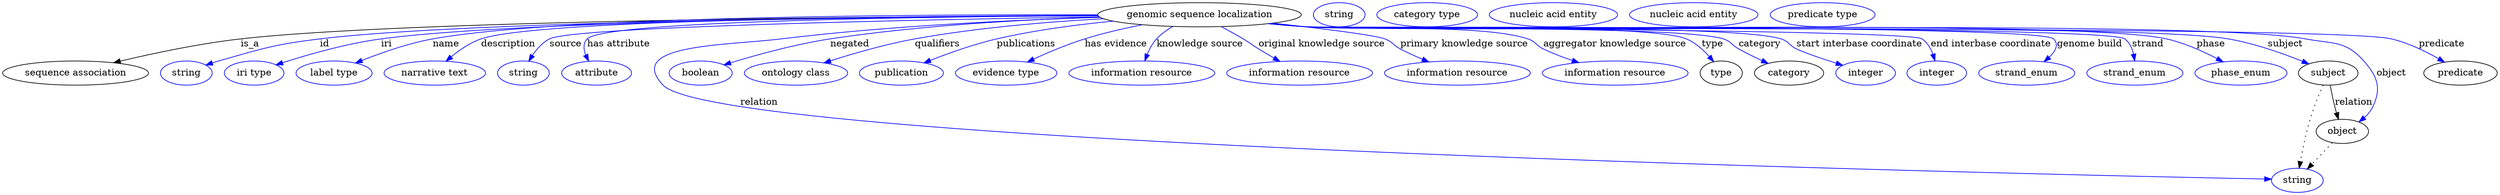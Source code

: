 digraph {
	graph [bb="0,0,3713.1,283"];
	node [label="\N"];
	"genomic sequence localization"	[height=0.5,
		label="genomic sequence localization",
		pos="1780.5,265",
		width=4.2066];
	"sequence association"	[height=0.5,
		pos="108.54,178",
		width=3.015];
	"genomic sequence localization" -> "sequence association"	[label=is_a,
		lp="368.54,221.5",
		pos="e,165.25,193.49 1629.2,263.65 1314.3,262.38 597.54,256.46 354.54,229 293.16,222.06 224.34,207.48 175.13,195.85"];
	id	[color=blue,
		height=0.5,
		label=string,
		pos="273.54,178",
		width=1.0652];
	"genomic sequence localization" -> id	[color=blue,
		label=id,
		lp="479.54,221.5",
		pos="e,302.54,189.93 1629.5,263.53 1334.6,262.03 692.13,255.69 472.54,229 404.35,220.71 387.6,214.84 321.54,196 318.44,195.12 315.24,\
194.14 312.05,193.11",
		style=solid];
	iri	[color=blue,
		height=0.5,
		label="iri type",
		pos="374.54,178",
		width=1.2277];
	"genomic sequence localization" -> iri	[color=blue,
		label=iri,
		lp="571.54,221.5",
		pos="e,407.15,190.3 1629.5,263.6 1350.6,262.2 764.98,256.03 563.54,229 512.12,222.1 454.73,205.62 416.83,193.45",
		style=solid];
	name	[color=blue,
		height=0.5,
		label="label type",
		pos="493.54,178",
		width=1.5707];
	"genomic sequence localization" -> name	[color=blue,
		label=name,
		lp="660.54,221.5",
		pos="e,525.5,192.96 1628.9,264.91 1363.6,265.57 825.57,262.53 640.54,229 603.84,222.35 563.87,208.28 534.89,196.76",
		style=solid];
	description	[color=blue,
		height=0.5,
		label="narrative text",
		pos="643.54,178",
		width=2.0943];
	"genomic sequence localization" -> description	[color=blue,
		label=description,
		lp="753.04,221.5",
		pos="e,660.31,195.62 1629.2,263.94 1355,263.11 796.76,257.84 712.54,229 696.12,223.38 680.26,212.41 667.9,202.18",
		style=solid];
	source	[color=blue,
		height=0.5,
		label=string,
		pos="775.54,178",
		width=1.0652];
	"genomic sequence localization" -> source	[color=blue,
		label=source,
		lp="837.54,221.5",
		pos="e,783.26,195.67 1631.3,261.94 1368.9,257.84 849.11,247.45 813.54,229 803.13,223.6 794.75,213.9 788.54,204.48",
		style=solid];
	"has attribute"	[color=blue,
		height=0.5,
		label=attribute,
		pos="883.54,178",
		width=1.4443];
	"genomic sequence localization" -> "has attribute"	[color=blue,
		label="has attribute",
		lp="916.54,221.5",
		pos="e,871.59,195.84 1629.3,263.59 1377.1,262.15 895.4,255.87 869.54,229 863.36,222.58 864.04,213.67 867.2,205.14",
		style=solid];
	relation	[color=blue,
		height=0.5,
		label=string,
		pos="3415.5,18",
		width=1.0652];
	"genomic sequence localization" -> relation	[color=blue,
		label=relation,
		lp="1125.5,134.5",
		pos="e,3377.3,19.737 1632.5,261.1 1505.9,257.34 1319.2,248.7 1157.5,229 1074.5,218.89 925.16,220.8 982.54,160 1067.5,69.962 3031.3,26.693 \
3367,19.944",
		style=solid];
	negated	[color=blue,
		height=0.5,
		label=boolean,
		pos="1038.5,178",
		width=1.2999];
	"genomic sequence localization" -> negated	[color=blue,
		label=negated,
		lp="1259.5,221.5",
		pos="e,1073.1,190.35 1631.9,261.48 1520.8,257.92 1365.5,249.39 1230.5,229 1179.1,221.23 1121.5,205.23 1083,193.41",
		style=solid];
	qualifiers	[color=blue,
		height=0.5,
		label="ontology class",
		pos="1179.5,178",
		width=2.1304];
	"genomic sequence localization" -> qualifiers	[color=blue,
		label=qualifiers,
		lp="1390,221.5",
		pos="e,1221.2,193.24 1637.3,259.06 1554.7,254.5 1449.2,245.75 1356.5,229 1313.5,221.21 1265.8,207.42 1230.7,196.3",
		style=solid];
	publications	[color=blue,
		height=0.5,
		label=publication,
		pos="1336.5,178",
		width=1.7332];
	"genomic sequence localization" -> publications	[color=blue,
		label=publications,
		lp="1522.5,221.5",
		pos="e,1370.1,193.2 1652,255.47 1598,250.25 1534.7,241.98 1478.5,229 1444.5,221.13 1407.3,207.84 1379.5,196.94",
		style=solid];
	"has evidence"	[color=blue,
		height=0.5,
		label="evidence type",
		pos="1492.5,178",
		width=2.0943];
	"genomic sequence localization" -> "has evidence"	[color=blue,
		label="has evidence",
		lp="1656,221.5",
		pos="e,1524.2,194.58 1695.3,250.07 1667.7,244.62 1637,237.59 1609.5,229 1583.5,220.87 1555.4,208.96 1533.3,198.81",
		style=solid];
	"knowledge source"	[color=blue,
		height=0.5,
		label="information resource",
		pos="1694.5,178",
		width=3.015];
	"genomic sequence localization" -> "knowledge source"	[color=blue,
		label="knowledge source",
		lp="1781,221.5",
		pos="e,1699.1,196.34 1740.8,247.51 1732,242.53 1723.3,236.37 1716.5,229 1710.5,222.44 1706,213.97 1702.6,205.88",
		style=solid];
	"original knowledge source"	[color=blue,
		height=0.5,
		label="information resource",
		pos="1929.5,178",
		width=3.015];
	"genomic sequence localization" -> "original knowledge source"	[color=blue,
		label="original knowledge source",
		lp="1962.5,221.5",
		pos="e,1900.2,195.4 1812.9,247.26 1823.4,241.64 1835.1,235.22 1845.5,229 1856,222.77 1858.1,220.37 1868.5,214 1875.9,209.51 1883.8,204.84 \
1891.4,200.43",
		style=solid];
	"primary knowledge source"	[color=blue,
		height=0.5,
		label="information resource",
		pos="2164.5,178",
		width=3.015];
	"genomic sequence localization" -> "primary knowledge source"	[color=blue,
		label="primary knowledge source",
		lp="2174.5,221.5",
		pos="e,2121.9,194.74 1889.8,252.5 1959.9,244.71 2040.7,234.82 2056.5,229 2068,224.79 2068.7,219.68 2079.5,214 2089.9,208.54 2101.3,203.33 \
2112.4,198.68",
		style=solid];
	"aggregator knowledge source"	[color=blue,
		height=0.5,
		label="information resource",
		pos="2399.5,178",
		width=3.015];
	"genomic sequence localization" -> "aggregator knowledge source"	[color=blue,
		label="aggregator knowledge source",
		lp="2399,221.5",
		pos="e,2345.4,193.68 1886.1,252.08 1904.6,250.22 1923.6,248.44 1941.5,247 2014.3,241.17 2200.2,251.71 2269.5,229 2281.1,225.2 2281.5,\
219.28 2292.5,214 2306.1,207.51 2321.1,201.77 2335.5,196.91",
		style=solid];
	type	[height=0.5,
		pos="2557.5,178",
		width=0.86659];
	"genomic sequence localization" -> type	[color=blue,
		label=type,
		lp="2544.5,221.5",
		pos="e,2546.3,194.83 1884.8,251.86 1903.7,249.99 1923.2,248.26 1941.5,247 2004.1,242.71 2447.8,253.35 2505.5,229 2518.8,223.4 2530.7,\
212.71 2539.7,202.65",
		style=solid];
	category	[height=0.5,
		pos="2658.5,178",
		width=1.4263];
	"genomic sequence localization" -> category	[color=blue,
		label=category,
		lp="2615,221.5",
		pos="e,2627.4,192.34 1884.4,251.86 1903.4,249.98 1923,248.24 1941.5,247 2010.2,242.38 2494.9,249.56 2560.5,229 2572.2,225.35 2572.9,219.93 \
2583.5,214 2594.5,207.89 2606.8,201.87 2618.1,196.59",
		style=solid];
	"start interbase coordinate"	[color=blue,
		height=0.5,
		label=integer,
		pos="2772.5,178",
		width=1.2277];
	"genomic sequence localization" -> "start interbase coordinate"	[color=blue,
		label="start interbase coordinate",
		lp="2763,221.5",
		pos="e,2738.4,189.57 1884.4,251.81 1903.4,249.93 1923,248.21 1941.5,247 2019.7,241.88 2571.7,252.28 2646.5,229 2658.2,225.37 2658.6,219.34 \
2669.5,214 2680.4,208.74 2705.9,200.06 2728.8,192.65",
		style=solid];
	"end interbase coordinate"	[color=blue,
		height=0.5,
		label=integer,
		pos="2878.5,178",
		width=1.2277];
	"genomic sequence localization" -> "end interbase coordinate"	[color=blue,
		label="end interbase coordinate",
		lp="2959,221.5",
		pos="e,2875.8,196.45 1883.9,251.76 1903.1,249.87 1922.9,248.17 1941.5,247 1966.9,245.41 2835.4,243.1 2856.5,229 2864.5,223.73 2869.5,\
214.91 2872.8,206.14",
		style=solid];
	"genome build"	[color=blue,
		height=0.5,
		label=strand_enum,
		pos="3012.5,178",
		width=1.9859];
	"genomic sequence localization" -> "genome build"	[color=blue,
		label="genome build",
		lp="3106,221.5",
		pos="e,3038.3,195.01 1883.5,251.75 1902.8,249.85 1922.7,248.14 1941.5,247 1972.3,245.13 3030.9,251 3052.5,229 3060.9,220.54 3055.3,210.44 \
3046,201.54",
		style=solid];
	strand	[color=blue,
		height=0.5,
		label=strand_enum,
		pos="3173.5,178",
		width=1.9859];
	"genomic sequence localization" -> strand	[color=blue,
		label=strand,
		lp="3193,221.5",
		pos="e,3173.3,196.27 1883.5,251.73 1902.8,249.83 1922.7,248.13 1941.5,247 1975.3,244.97 3131.6,249.38 3158.5,229 3165.7,223.58 3169.6,\
214.86 3171.6,206.2",
		style=solid];
	phase	[color=blue,
		height=0.5,
		label=phase_enum,
		pos="3331.5,178",
		width=1.8957];
	"genomic sequence localization" -> phase	[color=blue,
		label=phase,
		lp="3287,221.5",
		pos="e,3304.8,194.81 1883.5,251.72 1902.8,249.82 1922.7,248.12 1941.5,247 2083.4,238.53 3081.8,259.83 3220.5,229 3247,223.13 3274.7,210.62 \
3295.9,199.59",
		style=solid];
	subject	[height=0.5,
		pos="3461.5,178",
		width=1.2277];
	"genomic sequence localization" -> subject	[color=blue,
		label=subject,
		lp="3397.5,221.5",
		pos="e,3432.6,191.73 1883.1,251.75 1902.5,249.83 1922.6,248.12 1941.5,247 2093.6,237.99 3162.4,254.54 3312.5,229 3351.2,222.42 3393.4,\
207.47 3423,195.62",
		style=solid];
	object	[height=0.5,
		pos="3482.5,91",
		width=1.0832];
	"genomic sequence localization" -> object	[color=blue,
		label=object,
		lp="3555.5,178",
		pos="e,3507.5,105.25 1883.1,251.73 1902.5,249.82 1922.6,248.11 1941.5,247 2106.4,237.32 3265.3,259.75 3427.5,229 3468.2,221.3 3487.2,\
227.03 3514.5,196 3535.2,172.59 3541.3,155.03 3527.5,127 3524.7,121.17 3520.3,116.02 3515.5,111.6",
		style=solid];
	predicate	[height=0.5,
		pos="3658.5,178",
		width=1.5165];
	"genomic sequence localization" -> predicate	[color=blue,
		label=predicate,
		lp="3630.5,221.5",
		pos="e,3634.7,194.34 1883.1,251.72 1902.5,249.81 1922.6,248.1 1941.5,247 2031.1,241.79 3468.3,249.58 3555.5,229 3580.4,223.13 3606.3,\
210.54 3625.9,199.46",
		style=solid];
	association_type	[color=blue,
		height=0.5,
		label=string,
		pos="1988.5,265",
		width=1.0652];
	association_category	[color=blue,
		height=0.5,
		label="category type",
		pos="2119.5,265",
		width=2.0762];
	subject -> relation	[pos="e,3418.3,36.136 3454,160.24 3448,146.64 3439.9,126.88 3434.5,109 3428.3,88.265 3423.3,64.241 3420,46.231",
		style=dotted];
	subject -> object	[label=relation,
		lp="3499.5,134.5",
		pos="e,3476.8,108.98 3464.5,159.77 3466.3,150.09 3468.8,137.8 3471.5,127 3472.2,124.32 3473,121.53 3473.8,118.76"];
	"genomic sequence localization_subject"	[color=blue,
		height=0.5,
		label="nucleic acid entity",
		pos="2307.5,265",
		width=2.6539];
	object -> relation	[pos="e,3430.4,34.713 3467.7,74.243 3458.7,64.775 3447.2,52.56 3437.3,42.024",
		style=dotted];
	"genomic sequence localization_object"	[color=blue,
		height=0.5,
		label="nucleic acid entity",
		pos="2516.5,265",
		width=2.6539];
	"genomic sequence localization_predicate"	[color=blue,
		height=0.5,
		label="predicate type",
		pos="2708.5,265",
		width=2.1665];
}
